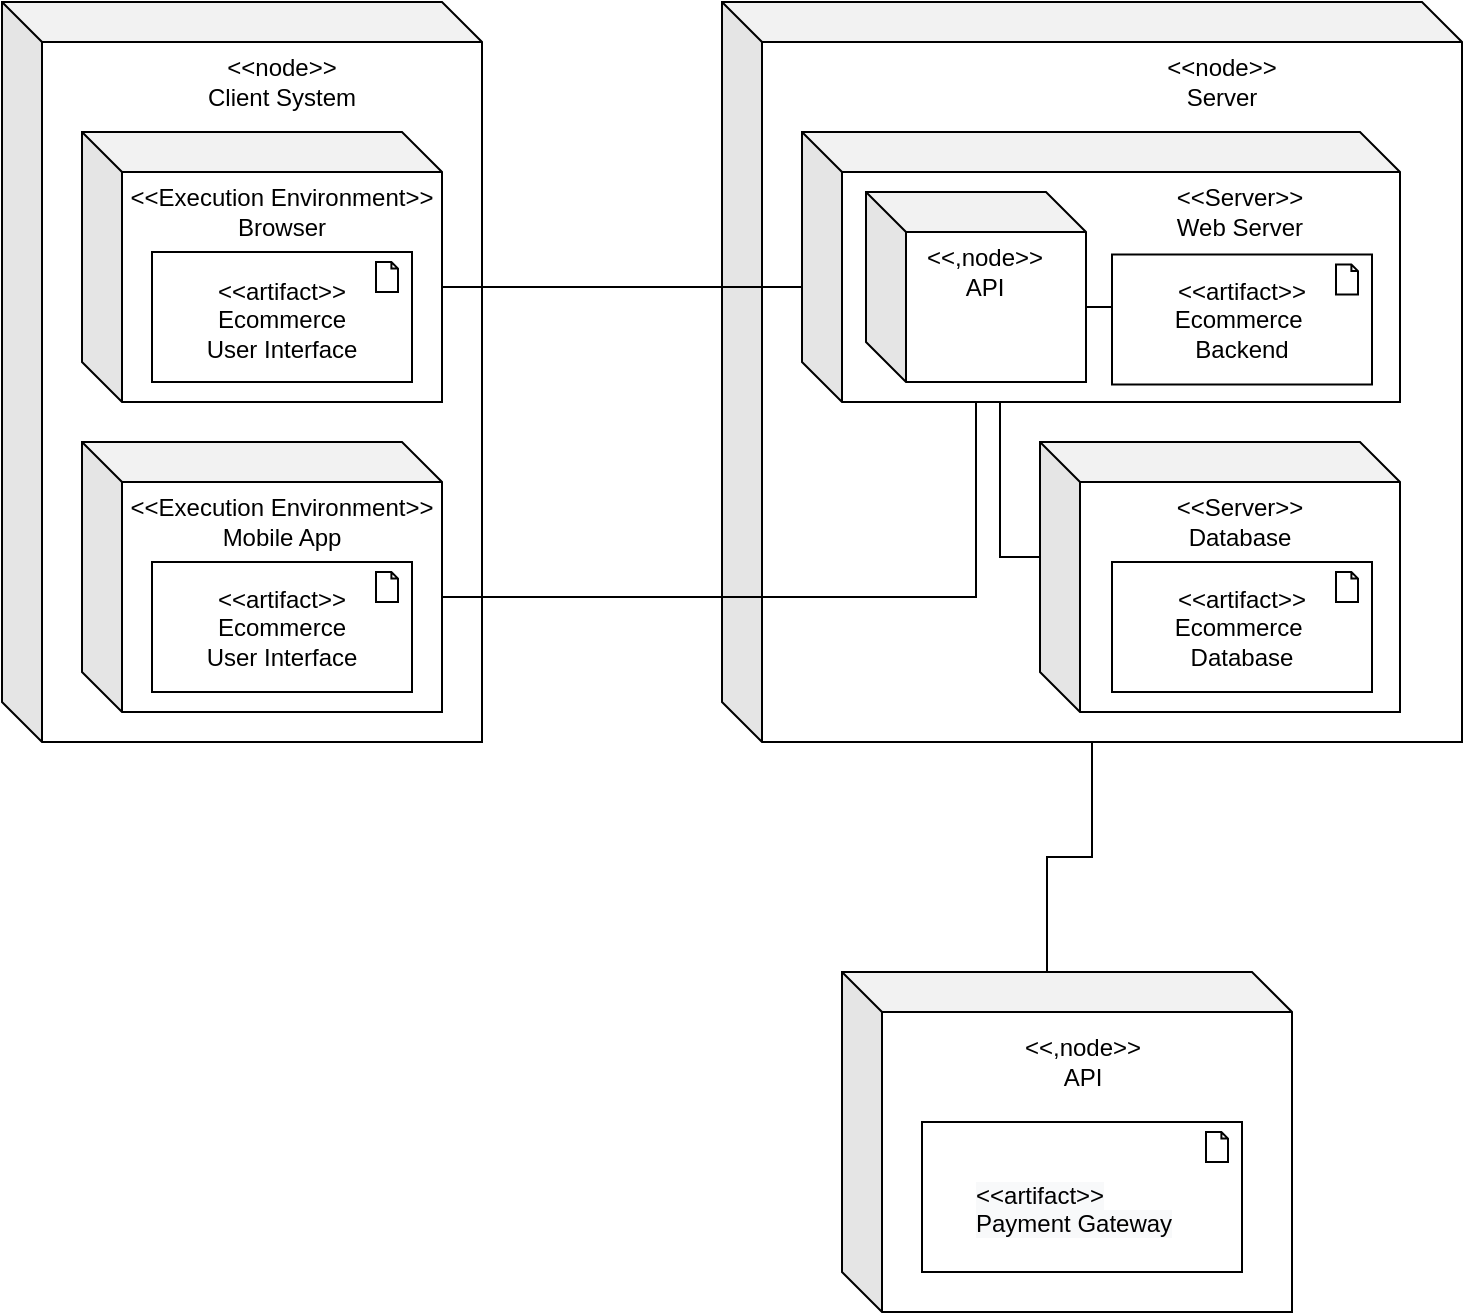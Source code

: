 <mxfile version="14.8.0" type="device"><diagram id="ga269yb-t3IIu2Nuadw2" name="Page-1"><mxGraphModel dx="1564" dy="758" grid="1" gridSize="10" guides="1" tooltips="1" connect="1" arrows="1" fold="1" page="1" pageScale="1" pageWidth="850" pageHeight="1100" math="0" shadow="0"><root><mxCell id="0"/><mxCell id="1" parent="0"/><mxCell id="biJfphCOIp23pkgBztGD-1" value="" style="shape=cube;whiteSpace=wrap;html=1;boundedLbl=1;backgroundOutline=1;darkOpacity=0.05;darkOpacity2=0.1;" vertex="1" parent="1"><mxGeometry x="40" y="80" width="240" height="370" as="geometry"/></mxCell><mxCell id="biJfphCOIp23pkgBztGD-2" value="" style="shape=cube;whiteSpace=wrap;html=1;boundedLbl=1;backgroundOutline=1;darkOpacity=0.05;darkOpacity2=0.1;" vertex="1" parent="1"><mxGeometry x="400" y="80" width="370" height="370" as="geometry"/></mxCell><mxCell id="biJfphCOIp23pkgBztGD-40" style="edgeStyle=orthogonalEdgeStyle;rounded=0;orthogonalLoop=1;jettySize=auto;html=1;exitX=0;exitY=0;exitDx=102.5;exitDy=0;exitPerimeter=0;endArrow=none;endFill=0;" edge="1" parent="1" source="biJfphCOIp23pkgBztGD-4" target="biJfphCOIp23pkgBztGD-2"><mxGeometry relative="1" as="geometry"/></mxCell><mxCell id="biJfphCOIp23pkgBztGD-4" value="" style="shape=cube;whiteSpace=wrap;html=1;boundedLbl=1;backgroundOutline=1;darkOpacity=0.05;darkOpacity2=0.1;" vertex="1" parent="1"><mxGeometry x="460" y="565" width="225" height="170" as="geometry"/></mxCell><mxCell id="biJfphCOIp23pkgBztGD-5" value="&amp;lt;&amp;lt;node&amp;gt;&amp;gt;&lt;br&gt;Client System" style="text;html=1;strokeColor=none;fillColor=none;align=center;verticalAlign=middle;whiteSpace=wrap;rounded=0;" vertex="1" parent="1"><mxGeometry x="140" y="110" width="80" height="20" as="geometry"/></mxCell><mxCell id="biJfphCOIp23pkgBztGD-33" style="edgeStyle=orthogonalEdgeStyle;rounded=0;orthogonalLoop=1;jettySize=auto;html=1;exitX=0;exitY=0;exitDx=180;exitDy=77.5;exitPerimeter=0;endArrow=none;endFill=0;" edge="1" parent="1" source="biJfphCOIp23pkgBztGD-6" target="biJfphCOIp23pkgBztGD-26"><mxGeometry relative="1" as="geometry"/></mxCell><mxCell id="biJfphCOIp23pkgBztGD-6" value="" style="shape=cube;whiteSpace=wrap;html=1;boundedLbl=1;backgroundOutline=1;darkOpacity=0.05;darkOpacity2=0.1;" vertex="1" parent="1"><mxGeometry x="80" y="145" width="180" height="135" as="geometry"/></mxCell><mxCell id="biJfphCOIp23pkgBztGD-9" value="&amp;lt;&amp;lt;Execution Environment&amp;gt;&amp;gt;&lt;br&gt;Browser" style="text;html=1;strokeColor=none;fillColor=none;align=center;verticalAlign=middle;whiteSpace=wrap;rounded=0;" vertex="1" parent="1"><mxGeometry x="90" y="175" width="180" height="20" as="geometry"/></mxCell><mxCell id="biJfphCOIp23pkgBztGD-10" value="" style="html=1;outlineConnect=0;whiteSpace=wrap;shape=mxgraph.archimate.application;appType=artifact;fillColor=none;" vertex="1" parent="1"><mxGeometry x="115" y="205" width="130" height="65" as="geometry"/></mxCell><mxCell id="biJfphCOIp23pkgBztGD-11" value="&amp;lt;&amp;lt;artifact&amp;gt;&amp;gt;&lt;br&gt;Ecommerce User Interface" style="text;html=1;strokeColor=none;fillColor=none;align=center;verticalAlign=middle;whiteSpace=wrap;rounded=0;" vertex="1" parent="1"><mxGeometry x="140" y="227.5" width="80" height="22.5" as="geometry"/></mxCell><mxCell id="biJfphCOIp23pkgBztGD-34" style="edgeStyle=orthogonalEdgeStyle;rounded=0;orthogonalLoop=1;jettySize=auto;html=1;exitX=0;exitY=0;exitDx=180;exitDy=77.5;exitPerimeter=0;endArrow=none;endFill=0;" edge="1" parent="1" source="biJfphCOIp23pkgBztGD-12" target="biJfphCOIp23pkgBztGD-26"><mxGeometry relative="1" as="geometry"/></mxCell><mxCell id="biJfphCOIp23pkgBztGD-12" value="" style="shape=cube;whiteSpace=wrap;html=1;boundedLbl=1;backgroundOutline=1;darkOpacity=0.05;darkOpacity2=0.1;" vertex="1" parent="1"><mxGeometry x="80" y="300" width="180" height="135" as="geometry"/></mxCell><mxCell id="biJfphCOIp23pkgBztGD-13" value="&amp;lt;&amp;lt;Execution Environment&amp;gt;&amp;gt;&lt;br&gt;Mobile App" style="text;html=1;strokeColor=none;fillColor=none;align=center;verticalAlign=middle;whiteSpace=wrap;rounded=0;" vertex="1" parent="1"><mxGeometry x="90" y="330" width="180" height="20" as="geometry"/></mxCell><mxCell id="biJfphCOIp23pkgBztGD-14" value="" style="html=1;outlineConnect=0;whiteSpace=wrap;shape=mxgraph.archimate.application;appType=artifact;fillColor=none;" vertex="1" parent="1"><mxGeometry x="115" y="360" width="130" height="65" as="geometry"/></mxCell><mxCell id="biJfphCOIp23pkgBztGD-15" value="&amp;lt;&amp;lt;artifact&amp;gt;&amp;gt;&lt;br&gt;Ecommerce User Interface" style="text;html=1;strokeColor=none;fillColor=none;align=center;verticalAlign=middle;whiteSpace=wrap;rounded=0;" vertex="1" parent="1"><mxGeometry x="140" y="381.25" width="80" height="22.5" as="geometry"/></mxCell><mxCell id="biJfphCOIp23pkgBztGD-16" value="&amp;lt;&amp;lt;node&amp;gt;&amp;gt;&lt;br&gt;Server" style="text;html=1;strokeColor=none;fillColor=none;align=center;verticalAlign=middle;whiteSpace=wrap;rounded=0;" vertex="1" parent="1"><mxGeometry x="610" y="110" width="80" height="20" as="geometry"/></mxCell><mxCell id="biJfphCOIp23pkgBztGD-17" value="" style="shape=cube;whiteSpace=wrap;html=1;boundedLbl=1;backgroundOutline=1;darkOpacity=0.05;darkOpacity2=0.1;" vertex="1" parent="1"><mxGeometry x="440" y="145" width="299" height="135" as="geometry"/></mxCell><mxCell id="biJfphCOIp23pkgBztGD-18" value="&amp;lt;&amp;lt;Server&amp;gt;&amp;gt;&lt;br&gt;Web Server" style="text;html=1;strokeColor=none;fillColor=none;align=center;verticalAlign=middle;whiteSpace=wrap;rounded=0;" vertex="1" parent="1"><mxGeometry x="569" y="175" width="180" height="20" as="geometry"/></mxCell><mxCell id="biJfphCOIp23pkgBztGD-19" value="" style="html=1;outlineConnect=0;whiteSpace=wrap;shape=mxgraph.archimate.application;appType=artifact;fillColor=none;" vertex="1" parent="1"><mxGeometry x="595" y="206.25" width="130" height="65" as="geometry"/></mxCell><mxCell id="biJfphCOIp23pkgBztGD-20" value="&amp;lt;&amp;lt;artifact&amp;gt;&amp;gt;&lt;br&gt;Ecommerce&amp;nbsp;&lt;br&gt;Backend" style="text;html=1;strokeColor=none;fillColor=none;align=center;verticalAlign=middle;whiteSpace=wrap;rounded=0;" vertex="1" parent="1"><mxGeometry x="620" y="227.5" width="80" height="22.5" as="geometry"/></mxCell><mxCell id="biJfphCOIp23pkgBztGD-38" style="edgeStyle=orthogonalEdgeStyle;rounded=0;orthogonalLoop=1;jettySize=auto;html=1;exitX=0;exitY=0;exitDx=0;exitDy=57.5;exitPerimeter=0;entryX=0.571;entryY=1.005;entryDx=0;entryDy=0;entryPerimeter=0;endArrow=none;endFill=0;" edge="1" parent="1" source="biJfphCOIp23pkgBztGD-21" target="biJfphCOIp23pkgBztGD-17"><mxGeometry relative="1" as="geometry"/></mxCell><mxCell id="biJfphCOIp23pkgBztGD-21" value="" style="shape=cube;whiteSpace=wrap;html=1;boundedLbl=1;backgroundOutline=1;darkOpacity=0.05;darkOpacity2=0.1;" vertex="1" parent="1"><mxGeometry x="559" y="300" width="180" height="135" as="geometry"/></mxCell><mxCell id="biJfphCOIp23pkgBztGD-22" value="" style="html=1;outlineConnect=0;whiteSpace=wrap;shape=mxgraph.archimate.application;appType=artifact;fillColor=none;" vertex="1" parent="1"><mxGeometry x="595" y="360" width="130" height="65" as="geometry"/></mxCell><mxCell id="biJfphCOIp23pkgBztGD-23" value="&amp;lt;&amp;lt;Server&amp;gt;&amp;gt;&lt;br&gt;Database" style="text;html=1;strokeColor=none;fillColor=none;align=center;verticalAlign=middle;whiteSpace=wrap;rounded=0;" vertex="1" parent="1"><mxGeometry x="569" y="330" width="180" height="20" as="geometry"/></mxCell><mxCell id="biJfphCOIp23pkgBztGD-24" value="&amp;lt;&amp;lt;artifact&amp;gt;&amp;gt;&lt;br&gt;Ecommerce&amp;nbsp;&lt;br&gt;Database" style="text;html=1;strokeColor=none;fillColor=none;align=center;verticalAlign=middle;whiteSpace=wrap;rounded=0;" vertex="1" parent="1"><mxGeometry x="620" y="381.25" width="80" height="22.5" as="geometry"/></mxCell><mxCell id="biJfphCOIp23pkgBztGD-35" style="edgeStyle=orthogonalEdgeStyle;rounded=0;orthogonalLoop=1;jettySize=auto;html=1;exitX=0;exitY=0;exitDx=110;exitDy=57.5;exitPerimeter=0;entryX=0;entryY=0.5;entryDx=0;entryDy=0;entryPerimeter=0;endArrow=none;endFill=0;" edge="1" parent="1" source="biJfphCOIp23pkgBztGD-26" target="biJfphCOIp23pkgBztGD-19"><mxGeometry relative="1" as="geometry"/></mxCell><mxCell id="biJfphCOIp23pkgBztGD-26" value="" style="shape=cube;whiteSpace=wrap;html=1;boundedLbl=1;backgroundOutline=1;darkOpacity=0.05;darkOpacity2=0.1;fillColor=none;" vertex="1" parent="1"><mxGeometry x="472" y="175" width="110" height="95" as="geometry"/></mxCell><mxCell id="biJfphCOIp23pkgBztGD-27" value="&amp;lt;&amp;lt;,node&amp;gt;&amp;gt;&lt;br&gt;API" style="text;html=1;strokeColor=none;fillColor=none;align=center;verticalAlign=middle;whiteSpace=wrap;rounded=0;" vertex="1" parent="1"><mxGeometry x="494" y="205" width="75" height="20" as="geometry"/></mxCell><mxCell id="biJfphCOIp23pkgBztGD-29" value="&amp;lt;&amp;lt;,node&amp;gt;&amp;gt;&lt;br&gt;API" style="text;html=1;strokeColor=none;fillColor=none;align=center;verticalAlign=middle;whiteSpace=wrap;rounded=0;" vertex="1" parent="1"><mxGeometry x="513.75" y="600" width="132.5" height="20" as="geometry"/></mxCell><mxCell id="biJfphCOIp23pkgBztGD-31" value="" style="html=1;outlineConnect=0;whiteSpace=wrap;shape=mxgraph.archimate.application;appType=artifact;fillColor=none;" vertex="1" parent="1"><mxGeometry x="500" y="640" width="160" height="75" as="geometry"/></mxCell><mxCell id="biJfphCOIp23pkgBztGD-32" value="&lt;span style=&quot;color: rgb(0 , 0 , 0) ; font-family: &amp;#34;helvetica&amp;#34; ; font-size: 12px ; font-style: normal ; font-weight: 400 ; letter-spacing: normal ; text-align: center ; text-indent: 0px ; text-transform: none ; word-spacing: 0px ; background-color: rgb(248 , 249 , 250) ; display: inline ; float: none&quot;&gt;&amp;lt;&amp;lt;artifact&amp;gt;&amp;gt;&lt;br&gt;Payment Gateway&lt;/span&gt;" style="text;whiteSpace=wrap;html=1;" vertex="1" parent="1"><mxGeometry x="525" y="662.5" width="110" height="30" as="geometry"/></mxCell></root></mxGraphModel></diagram></mxfile>